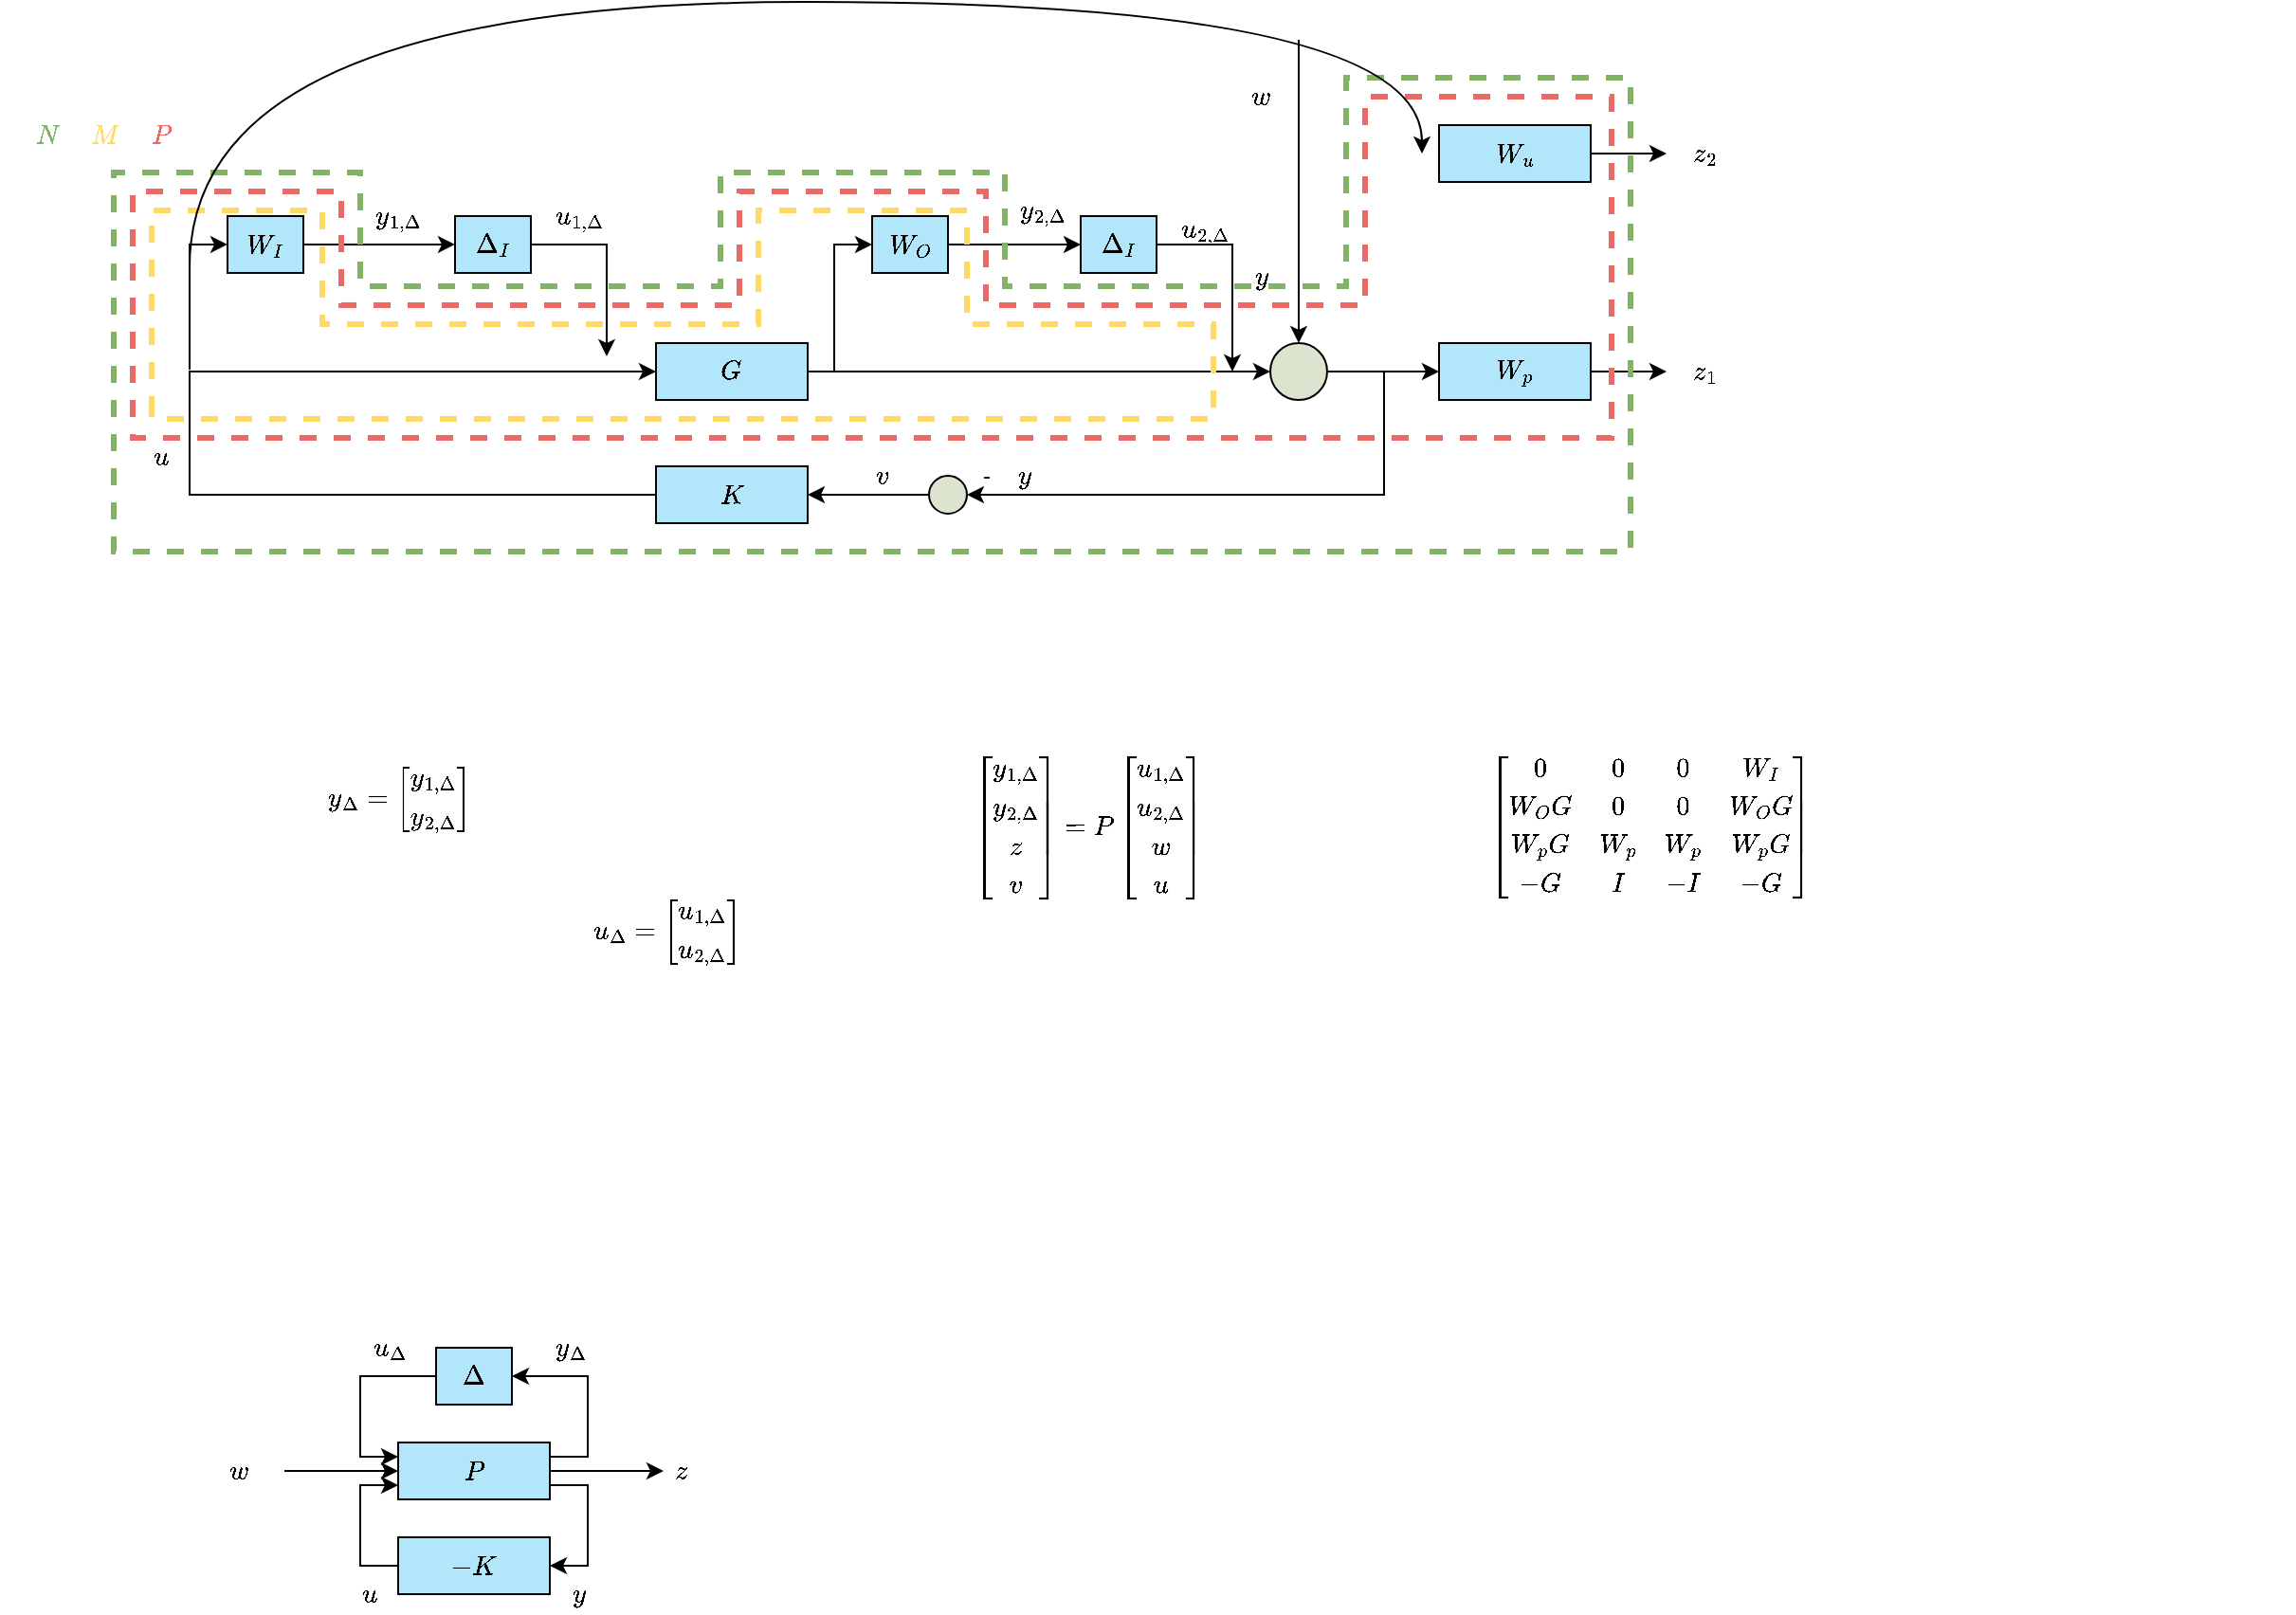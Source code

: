 <mxfile version="15.4.0" type="device" pages="2"><diagram id="DuzxNrjgnQlScmqyQxGY" name="Page-1"><mxGraphModel dx="378" dy="696" grid="1" gridSize="10" guides="1" tooltips="1" connect="1" arrows="1" fold="1" page="1" pageScale="1" pageWidth="827" pageHeight="1169" math="1" shadow="0"><root><mxCell id="0"/><mxCell id="1" parent="0"/><mxCell id="fa8kQdStLXhuiourBNrd-35" style="edgeStyle=orthogonalEdgeStyle;rounded=0;orthogonalLoop=1;jettySize=auto;html=1;exitX=1;exitY=0.5;exitDx=0;exitDy=0;entryX=0;entryY=0.5;entryDx=0;entryDy=0;" parent="1" source="fa8kQdStLXhuiourBNrd-37" target="fa8kQdStLXhuiourBNrd-47" edge="1"><mxGeometry relative="1" as="geometry"/></mxCell><mxCell id="fa8kQdStLXhuiourBNrd-37" value="$$G$$" style="rounded=0;whiteSpace=wrap;html=1;fillColor=#B2E6FA;" parent="1" vertex="1"><mxGeometry x="1236" y="240" width="80" height="30" as="geometry"/></mxCell><mxCell id="fa8kQdStLXhuiourBNrd-38" style="edgeStyle=orthogonalEdgeStyle;rounded=0;orthogonalLoop=1;jettySize=auto;html=1;exitX=0;exitY=0.5;exitDx=0;exitDy=0;entryX=0;entryY=0.5;entryDx=0;entryDy=0;startArrow=none;startFill=0;endArrow=classic;endFill=1;" parent="1" source="fa8kQdStLXhuiourBNrd-39" target="fa8kQdStLXhuiourBNrd-37" edge="1"><mxGeometry relative="1" as="geometry"><Array as="points"><mxPoint x="1236" y="320"/><mxPoint x="990" y="320"/><mxPoint x="990" y="255"/></Array></mxGeometry></mxCell><mxCell id="fa8kQdStLXhuiourBNrd-39" value="$$K$$" style="rounded=0;whiteSpace=wrap;html=1;fillColor=#B2E6FA;" parent="1" vertex="1"><mxGeometry x="1236" y="305" width="80" height="30" as="geometry"/></mxCell><mxCell id="fa8kQdStLXhuiourBNrd-41" style="edgeStyle=orthogonalEdgeStyle;rounded=0;orthogonalLoop=1;jettySize=auto;html=1;exitX=1;exitY=0.5;exitDx=0;exitDy=0;startArrow=none;startFill=0;endArrow=classic;endFill=1;" parent="1" source="fa8kQdStLXhuiourBNrd-42" edge="1"><mxGeometry relative="1" as="geometry"><mxPoint x="1769" y="140" as="targetPoint"/></mxGeometry></mxCell><mxCell id="fa8kQdStLXhuiourBNrd-42" value="$$W_u$$" style="rounded=0;whiteSpace=wrap;html=1;fillColor=#B2E6FA;" parent="1" vertex="1"><mxGeometry x="1649" y="125" width="80" height="30" as="geometry"/></mxCell><mxCell id="fa8kQdStLXhuiourBNrd-43" style="edgeStyle=orthogonalEdgeStyle;rounded=0;orthogonalLoop=1;jettySize=auto;html=1;exitX=0;exitY=0.5;exitDx=0;exitDy=0;endArrow=none;endFill=0;startArrow=classic;startFill=1;" parent="1" source="fa8kQdStLXhuiourBNrd-45" edge="1"><mxGeometry relative="1" as="geometry"><mxPoint x="1620.0" y="256" as="targetPoint"/></mxGeometry></mxCell><mxCell id="fa8kQdStLXhuiourBNrd-44" style="edgeStyle=orthogonalEdgeStyle;rounded=0;orthogonalLoop=1;jettySize=auto;html=1;exitX=1;exitY=0.5;exitDx=0;exitDy=0;startArrow=none;startFill=0;endArrow=classic;endFill=1;" parent="1" source="fa8kQdStLXhuiourBNrd-45" edge="1"><mxGeometry relative="1" as="geometry"><mxPoint x="1769" y="255" as="targetPoint"/></mxGeometry></mxCell><mxCell id="fa8kQdStLXhuiourBNrd-45" value="$$W_p$$" style="rounded=0;whiteSpace=wrap;html=1;fillColor=#B2E6FA;" parent="1" vertex="1"><mxGeometry x="1649" y="240" width="80" height="30" as="geometry"/></mxCell><mxCell id="hmbGZZoycLBLSpARxcCd-2" style="edgeStyle=orthogonalEdgeStyle;rounded=0;orthogonalLoop=1;jettySize=auto;html=1;exitX=0.5;exitY=0;exitDx=0;exitDy=0;startArrow=classic;startFill=1;endArrow=none;endFill=0;jumpStyle=arc;" parent="1" source="fa8kQdStLXhuiourBNrd-47" edge="1"><mxGeometry relative="1" as="geometry"><mxPoint x="1575" y="80" as="targetPoint"/><Array as="points"><mxPoint x="1575" y="80"/></Array></mxGeometry></mxCell><mxCell id="NA_nnwsiAAt7v-pW3xuR-20" style="edgeStyle=orthogonalEdgeStyle;rounded=0;jumpStyle=arc;orthogonalLoop=1;jettySize=auto;html=1;exitX=1;exitY=0.5;exitDx=0;exitDy=0;startArrow=none;startFill=0;endArrow=classic;endFill=1;entryX=1;entryY=0.5;entryDx=0;entryDy=0;" parent="1" source="fa8kQdStLXhuiourBNrd-47" target="NA_nnwsiAAt7v-pW3xuR-49" edge="1"><mxGeometry relative="1" as="geometry"><mxPoint x="1400" y="305" as="targetPoint"/><Array as="points"><mxPoint x="1620" y="255"/><mxPoint x="1620" y="320"/></Array></mxGeometry></mxCell><mxCell id="fa8kQdStLXhuiourBNrd-47" value="" style="ellipse;whiteSpace=wrap;html=1;aspect=fixed;fillColor=#DCE4CF;strokeColor=#000000;" parent="1" vertex="1"><mxGeometry x="1560" y="240" width="30" height="30" as="geometry"/></mxCell><mxCell id="fa8kQdStLXhuiourBNrd-50" value="$$z_2$$" style="text;html=1;align=center;verticalAlign=middle;resizable=0;points=[];autosize=1;strokeColor=none;fillColor=none;" parent="1" vertex="1"><mxGeometry x="1759" y="130" width="60" height="20" as="geometry"/></mxCell><mxCell id="fa8kQdStLXhuiourBNrd-51" value="$$z_1$$" style="text;html=1;align=center;verticalAlign=middle;resizable=0;points=[];autosize=1;strokeColor=none;fillColor=none;" parent="1" vertex="1"><mxGeometry x="1759" y="245" width="60" height="20" as="geometry"/></mxCell><mxCell id="fa8kQdStLXhuiourBNrd-57" value="$$w$$" style="text;html=1;align=center;verticalAlign=middle;resizable=0;points=[];autosize=1;strokeColor=none;fillColor=none;" parent="1" vertex="1"><mxGeometry x="1530" y="100" width="50" height="20" as="geometry"/></mxCell><mxCell id="NA_nnwsiAAt7v-pW3xuR-12" style="edgeStyle=orthogonalEdgeStyle;rounded=0;orthogonalLoop=1;jettySize=auto;html=1;exitX=1;exitY=0.5;exitDx=0;exitDy=0;entryX=0;entryY=0.5;entryDx=0;entryDy=0;" parent="1" source="NA_nnwsiAAt7v-pW3xuR-10" target="NA_nnwsiAAt7v-pW3xuR-11" edge="1"><mxGeometry relative="1" as="geometry"/></mxCell><mxCell id="NA_nnwsiAAt7v-pW3xuR-14" style="edgeStyle=orthogonalEdgeStyle;rounded=0;orthogonalLoop=1;jettySize=auto;html=1;exitX=0;exitY=0.5;exitDx=0;exitDy=0;startArrow=classic;startFill=1;endArrow=none;endFill=0;" parent="1" source="NA_nnwsiAAt7v-pW3xuR-10" edge="1"><mxGeometry relative="1" as="geometry"><mxPoint x="990" y="254" as="targetPoint"/><Array as="points"><mxPoint x="990" y="188"/></Array></mxGeometry></mxCell><mxCell id="NA_nnwsiAAt7v-pW3xuR-10" value="$$W_I$$" style="rounded=0;whiteSpace=wrap;html=1;fillColor=#B2E6FA;" parent="1" vertex="1"><mxGeometry x="1010" y="172.98" width="40" height="30" as="geometry"/></mxCell><mxCell id="NA_nnwsiAAt7v-pW3xuR-13" style="edgeStyle=orthogonalEdgeStyle;rounded=0;orthogonalLoop=1;jettySize=auto;html=1;exitX=1;exitY=0.5;exitDx=0;exitDy=0;" parent="1" source="NA_nnwsiAAt7v-pW3xuR-11" edge="1"><mxGeometry relative="1" as="geometry"><mxPoint x="1210" y="246.98" as="targetPoint"/><Array as="points"><mxPoint x="1210" y="187.98"/><mxPoint x="1210" y="246.98"/></Array></mxGeometry></mxCell><mxCell id="NA_nnwsiAAt7v-pW3xuR-11" value="$$\Delta_I$$" style="rounded=0;whiteSpace=wrap;html=1;fillColor=#B2E6FA;" parent="1" vertex="1"><mxGeometry x="1130" y="172.98" width="40" height="30" as="geometry"/></mxCell><mxCell id="NA_nnwsiAAt7v-pW3xuR-21" value="$$u_{1,\Delta}$$" style="text;html=1;align=center;verticalAlign=middle;resizable=0;points=[];autosize=1;strokeColor=none;fillColor=none;" parent="1" vertex="1"><mxGeometry x="1140" y="162.98" width="110" height="20" as="geometry"/></mxCell><mxCell id="NA_nnwsiAAt7v-pW3xuR-22" value="$$u$$" style="text;html=1;align=center;verticalAlign=middle;resizable=0;points=[];autosize=1;strokeColor=none;fillColor=none;" parent="1" vertex="1"><mxGeometry x="950" y="290" width="50" height="20" as="geometry"/></mxCell><mxCell id="NA_nnwsiAAt7v-pW3xuR-24" value="$$u_{2,\Delta}$$" style="text;html=1;align=center;verticalAlign=middle;resizable=0;points=[];autosize=1;strokeColor=none;fillColor=none;" parent="1" vertex="1"><mxGeometry x="1470" y="170" width="110" height="20" as="geometry"/></mxCell><mxCell id="NA_nnwsiAAt7v-pW3xuR-25" value="$$y$$" style="text;html=1;align=center;verticalAlign=middle;resizable=0;points=[];autosize=1;strokeColor=none;fillColor=none;" parent="1" vertex="1"><mxGeometry x="1530" y="195" width="50" height="20" as="geometry"/></mxCell><mxCell id="NA_nnwsiAAt7v-pW3xuR-29" value="$$N$$" style="text;html=1;align=center;verticalAlign=middle;resizable=0;points=[];autosize=1;strokeColor=none;fillColor=none;fontColor=#82B366;fontStyle=0" parent="1" vertex="1"><mxGeometry x="890" y="120" width="50" height="20" as="geometry"/></mxCell><mxCell id="NA_nnwsiAAt7v-pW3xuR-31" value="$$y_{1,\Delta}$$" style="text;html=1;align=center;verticalAlign=middle;resizable=0;points=[];autosize=1;strokeColor=none;fillColor=none;" parent="1" vertex="1"><mxGeometry x="1050" y="162.98" width="100" height="20" as="geometry"/></mxCell><mxCell id="NA_nnwsiAAt7v-pW3xuR-32" style="edgeStyle=orthogonalEdgeStyle;rounded=0;orthogonalLoop=1;jettySize=auto;html=1;exitX=1;exitY=0.5;exitDx=0;exitDy=0;entryX=0;entryY=0.5;entryDx=0;entryDy=0;" parent="1" source="NA_nnwsiAAt7v-pW3xuR-34" target="NA_nnwsiAAt7v-pW3xuR-36" edge="1"><mxGeometry relative="1" as="geometry"><mxPoint x="1420" y="188" as="sourcePoint"/></mxGeometry></mxCell><mxCell id="NA_nnwsiAAt7v-pW3xuR-33" style="edgeStyle=orthogonalEdgeStyle;rounded=0;orthogonalLoop=1;jettySize=auto;html=1;exitX=0;exitY=0.5;exitDx=0;exitDy=0;startArrow=classic;startFill=1;endArrow=none;endFill=0;" parent="1" source="NA_nnwsiAAt7v-pW3xuR-34" edge="1"><mxGeometry relative="1" as="geometry"><mxPoint x="1330" y="255" as="targetPoint"/><Array as="points"><mxPoint x="1330" y="188"/></Array></mxGeometry></mxCell><mxCell id="NA_nnwsiAAt7v-pW3xuR-34" value="$$W_O$$" style="rounded=0;whiteSpace=wrap;html=1;fillColor=#B2E6FA;" parent="1" vertex="1"><mxGeometry x="1350" y="173" width="40" height="30" as="geometry"/></mxCell><mxCell id="NA_nnwsiAAt7v-pW3xuR-35" style="edgeStyle=orthogonalEdgeStyle;rounded=0;orthogonalLoop=1;jettySize=auto;html=1;exitX=1;exitY=0.5;exitDx=0;exitDy=0;" parent="1" source="NA_nnwsiAAt7v-pW3xuR-36" edge="1"><mxGeometry relative="1" as="geometry"><mxPoint x="1540" y="255" as="targetPoint"/><Array as="points"><mxPoint x="1540" y="188"/><mxPoint x="1540" y="247"/></Array></mxGeometry></mxCell><mxCell id="NA_nnwsiAAt7v-pW3xuR-36" value="$$\Delta_I$$" style="rounded=0;whiteSpace=wrap;html=1;fillColor=#B2E6FA;" parent="1" vertex="1"><mxGeometry x="1460" y="173" width="40" height="30" as="geometry"/></mxCell><mxCell id="NA_nnwsiAAt7v-pW3xuR-39" value="$$y_{2,\Delta}$$" style="text;html=1;align=center;verticalAlign=middle;resizable=0;points=[];autosize=1;strokeColor=none;fillColor=none;" parent="1" vertex="1"><mxGeometry x="1390" y="160" width="100" height="20" as="geometry"/></mxCell><mxCell id="NA_nnwsiAAt7v-pW3xuR-41" value="$$y_{\Delta}=\begin{bmatrix} y_{1,\Delta} \\ y_{2,\Delta} \end{bmatrix}$$" style="text;html=1;align=center;verticalAlign=middle;resizable=0;points=[];autosize=1;strokeColor=none;fillColor=none;" parent="1" vertex="1"><mxGeometry x="900" y="470" width="400" height="20" as="geometry"/></mxCell><mxCell id="NA_nnwsiAAt7v-pW3xuR-42" value="$$u_{\Delta}=\begin{bmatrix} u_{1,\Delta} \\ u_{2,\Delta} \end{bmatrix}$$" style="text;html=1;align=center;verticalAlign=middle;resizable=0;points=[];autosize=1;strokeColor=none;fillColor=none;" parent="1" vertex="1"><mxGeometry x="1041" y="540" width="400" height="20" as="geometry"/></mxCell><mxCell id="NA_nnwsiAAt7v-pW3xuR-43" value="$$\begin{bmatrix} y_{1,\Delta} \\ y_{2,\Delta} \\z\\v\end{bmatrix}&lt;br&gt;=P \begin{bmatrix} u_{1,\Delta} \\ u_{2,\Delta} \\ w \\u \end{bmatrix}$$" style="text;html=1;align=center;verticalAlign=middle;resizable=0;points=[];autosize=1;strokeColor=none;fillColor=none;" parent="1" vertex="1"><mxGeometry x="1274" y="480" width="380" height="30" as="geometry"/></mxCell><mxCell id="NA_nnwsiAAt7v-pW3xuR-44" value="$$\begin{bmatrix} 0 &amp;amp; 0 &amp;amp; 0 &amp;amp; W_I \\ W_OG &amp;amp; 0 &amp;amp; 0 &amp;amp; W_OG\\W_p G &amp;amp; W_p &amp;amp; W_p &amp;amp; W_pG\\ -G &amp;amp; I &amp;amp;-I&amp;amp;-G \end{bmatrix}$$" style="text;html=1;align=center;verticalAlign=middle;resizable=0;points=[];autosize=1;strokeColor=none;fillColor=none;" parent="1" vertex="1"><mxGeometry x="1420" y="485" width="680" height="20" as="geometry"/></mxCell><mxCell id="NA_nnwsiAAt7v-pW3xuR-47" value="" style="endArrow=none;html=1;rounded=0;edgeStyle=orthogonalEdgeStyle;jumpStyle=none;fillColor=#d5e8d4;strokeColor=#82B366;sketch=0;shadow=0;dashed=1;strokeWidth=3;" parent="1" edge="1"><mxGeometry width="50" height="50" relative="1" as="geometry"><mxPoint x="950" y="270" as="sourcePoint"/><mxPoint x="950" y="270" as="targetPoint"/><Array as="points"><mxPoint x="950" y="350"/><mxPoint x="1750" y="350"/><mxPoint x="1750" y="100"/><mxPoint x="1600" y="100"/><mxPoint x="1600" y="210"/><mxPoint x="1420" y="210"/><mxPoint x="1420" y="150"/><mxPoint x="1270" y="150"/><mxPoint x="1270" y="210"/><mxPoint x="1080" y="210"/><mxPoint x="1080" y="150"/><mxPoint x="950" y="150"/></Array></mxGeometry></mxCell><mxCell id="NA_nnwsiAAt7v-pW3xuR-48" value="$$v$$" style="text;html=1;align=center;verticalAlign=middle;resizable=0;points=[];autosize=1;strokeColor=none;fillColor=none;" parent="1" vertex="1"><mxGeometry x="1330" y="300" width="50" height="20" as="geometry"/></mxCell><mxCell id="NA_nnwsiAAt7v-pW3xuR-57" style="edgeStyle=orthogonalEdgeStyle;rounded=0;sketch=0;jumpStyle=none;orthogonalLoop=1;jettySize=auto;html=1;exitX=0;exitY=0.5;exitDx=0;exitDy=0;entryX=1;entryY=0.5;entryDx=0;entryDy=0;shadow=0;fontColor=#EA6B66;startArrow=none;startFill=0;endArrow=classic;endFill=1;strokeColor=#000000;strokeWidth=1;" parent="1" source="NA_nnwsiAAt7v-pW3xuR-49" target="fa8kQdStLXhuiourBNrd-39" edge="1"><mxGeometry relative="1" as="geometry"/></mxCell><mxCell id="NA_nnwsiAAt7v-pW3xuR-49" value="" style="ellipse;whiteSpace=wrap;html=1;aspect=fixed;fillColor=#DCE4CF;strokeColor=#000000;" parent="1" vertex="1"><mxGeometry x="1380" y="310" width="20" height="20" as="geometry"/></mxCell><mxCell id="NA_nnwsiAAt7v-pW3xuR-51" value="-" style="text;html=1;align=center;verticalAlign=middle;resizable=0;points=[];autosize=1;strokeColor=none;fillColor=none;" parent="1" vertex="1"><mxGeometry x="1400" y="300" width="20" height="20" as="geometry"/></mxCell><mxCell id="NA_nnwsiAAt7v-pW3xuR-52" value="" style="endArrow=none;html=1;rounded=0;edgeStyle=orthogonalEdgeStyle;jumpStyle=none;fillColor=#d5e8d4;strokeColor=#EA6B66;sketch=0;shadow=0;dashed=1;strokeWidth=3;" parent="1" edge="1"><mxGeometry width="50" height="50" relative="1" as="geometry"><mxPoint x="960" y="270" as="sourcePoint"/><mxPoint x="960" y="270" as="targetPoint"/><Array as="points"><mxPoint x="960" y="290"/><mxPoint x="1740" y="290"/><mxPoint x="1740" y="110"/><mxPoint x="1610" y="110"/><mxPoint x="1610" y="220"/><mxPoint x="1410" y="220"/><mxPoint x="1410" y="160"/><mxPoint x="1280" y="160"/><mxPoint x="1280" y="220"/><mxPoint x="1070" y="220"/><mxPoint x="1070" y="160"/><mxPoint x="960" y="160"/></Array></mxGeometry></mxCell><mxCell id="NA_nnwsiAAt7v-pW3xuR-53" value="" style="endArrow=none;html=1;rounded=0;edgeStyle=orthogonalEdgeStyle;jumpStyle=none;fillColor=#d5e8d4;strokeColor=#FFD966;sketch=0;shadow=0;dashed=1;strokeWidth=3;" parent="1" edge="1"><mxGeometry width="50" height="50" relative="1" as="geometry"><mxPoint x="970" y="270" as="sourcePoint"/><mxPoint x="970" y="270" as="targetPoint"/><Array as="points"><mxPoint x="970" y="280"/><mxPoint x="1530" y="280"/><mxPoint x="1530" y="230"/><mxPoint x="1400" y="230"/><mxPoint x="1400" y="170"/><mxPoint x="1290" y="170"/><mxPoint x="1290" y="230"/><mxPoint x="1060" y="230"/><mxPoint x="1060" y="170"/><mxPoint x="970" y="170"/></Array></mxGeometry></mxCell><mxCell id="NA_nnwsiAAt7v-pW3xuR-54" value="$$M$$" style="text;html=1;align=center;verticalAlign=middle;resizable=0;points=[];autosize=1;strokeColor=none;fillColor=none;fontColor=#FFD966;fontStyle=0" parent="1" vertex="1"><mxGeometry x="920" y="120" width="50" height="20" as="geometry"/></mxCell><mxCell id="NA_nnwsiAAt7v-pW3xuR-55" value="$$P$$" style="text;html=1;align=center;verticalAlign=middle;resizable=0;points=[];autosize=1;strokeColor=none;fillColor=none;fontColor=#EA6B66;fontStyle=0" parent="1" vertex="1"><mxGeometry x="950" y="120" width="50" height="20" as="geometry"/></mxCell><mxCell id="NA_nnwsiAAt7v-pW3xuR-61" value="" style="curved=1;endArrow=classic;html=1;rounded=0;shadow=0;sketch=0;fontColor=#EA6B66;strokeColor=#000000;strokeWidth=1;edgeStyle=orthogonalEdgeStyle;jumpStyle=none;" parent="1" edge="1"><mxGeometry width="50" height="50" relative="1" as="geometry"><mxPoint x="990" y="200" as="sourcePoint"/><mxPoint x="1640" y="140" as="targetPoint"/><Array as="points"><mxPoint x="990" y="60"/><mxPoint x="1640" y="60"/></Array></mxGeometry></mxCell><mxCell id="guLUNZmwDrBWthiP-UEm-5" style="edgeStyle=orthogonalEdgeStyle;rounded=0;orthogonalLoop=1;jettySize=auto;html=1;exitX=1;exitY=0.25;exitDx=0;exitDy=0;entryX=1;entryY=0.5;entryDx=0;entryDy=0;" parent="1" source="guLUNZmwDrBWthiP-UEm-1" target="guLUNZmwDrBWthiP-UEm-3" edge="1"><mxGeometry relative="1" as="geometry"/></mxCell><mxCell id="guLUNZmwDrBWthiP-UEm-7" style="edgeStyle=orthogonalEdgeStyle;rounded=0;orthogonalLoop=1;jettySize=auto;html=1;exitX=1;exitY=0.5;exitDx=0;exitDy=0;" parent="1" source="guLUNZmwDrBWthiP-UEm-1" edge="1"><mxGeometry relative="1" as="geometry"><mxPoint x="1240" y="835" as="targetPoint"/></mxGeometry></mxCell><mxCell id="guLUNZmwDrBWthiP-UEm-8" style="edgeStyle=orthogonalEdgeStyle;rounded=0;orthogonalLoop=1;jettySize=auto;html=1;exitX=1;exitY=0.75;exitDx=0;exitDy=0;entryX=1;entryY=0.5;entryDx=0;entryDy=0;" parent="1" source="guLUNZmwDrBWthiP-UEm-1" target="guLUNZmwDrBWthiP-UEm-4" edge="1"><mxGeometry relative="1" as="geometry"/></mxCell><mxCell id="guLUNZmwDrBWthiP-UEm-10" style="edgeStyle=orthogonalEdgeStyle;rounded=0;orthogonalLoop=1;jettySize=auto;html=1;exitX=0;exitY=0.5;exitDx=0;exitDy=0;startArrow=classic;startFill=1;endArrow=none;endFill=0;" parent="1" source="guLUNZmwDrBWthiP-UEm-1" edge="1"><mxGeometry relative="1" as="geometry"><mxPoint x="1040" y="835" as="targetPoint"/></mxGeometry></mxCell><mxCell id="guLUNZmwDrBWthiP-UEm-1" value="$$P$$" style="rounded=0;whiteSpace=wrap;html=1;fillColor=#B2E6FA;" parent="1" vertex="1"><mxGeometry x="1100" y="820" width="80" height="30" as="geometry"/></mxCell><mxCell id="guLUNZmwDrBWthiP-UEm-6" style="edgeStyle=orthogonalEdgeStyle;rounded=0;orthogonalLoop=1;jettySize=auto;html=1;exitX=0;exitY=0.5;exitDx=0;exitDy=0;entryX=0;entryY=0.25;entryDx=0;entryDy=0;" parent="1" source="guLUNZmwDrBWthiP-UEm-3" target="guLUNZmwDrBWthiP-UEm-1" edge="1"><mxGeometry relative="1" as="geometry"><Array as="points"><mxPoint x="1080" y="785"/><mxPoint x="1080" y="828"/></Array></mxGeometry></mxCell><mxCell id="guLUNZmwDrBWthiP-UEm-3" value="$$\Delta$$" style="rounded=0;whiteSpace=wrap;html=1;fillColor=#B2E6FA;" parent="1" vertex="1"><mxGeometry x="1120" y="770" width="40" height="30" as="geometry"/></mxCell><mxCell id="guLUNZmwDrBWthiP-UEm-9" style="edgeStyle=orthogonalEdgeStyle;rounded=0;orthogonalLoop=1;jettySize=auto;html=1;exitX=0;exitY=0.5;exitDx=0;exitDy=0;entryX=0;entryY=0.75;entryDx=0;entryDy=0;" parent="1" source="guLUNZmwDrBWthiP-UEm-4" target="guLUNZmwDrBWthiP-UEm-1" edge="1"><mxGeometry relative="1" as="geometry"/></mxCell><mxCell id="guLUNZmwDrBWthiP-UEm-4" value="$$-K$$" style="rounded=0;whiteSpace=wrap;html=1;fillColor=#B2E6FA;" parent="1" vertex="1"><mxGeometry x="1100" y="870" width="80" height="30" as="geometry"/></mxCell><mxCell id="guLUNZmwDrBWthiP-UEm-11" value="$$w$$" style="text;html=1;align=center;verticalAlign=middle;resizable=0;points=[];autosize=1;strokeColor=none;fillColor=none;" parent="1" vertex="1"><mxGeometry x="991" y="825" width="50" height="20" as="geometry"/></mxCell><mxCell id="guLUNZmwDrBWthiP-UEm-12" value="$$u_\Delta$$" style="text;html=1;align=center;verticalAlign=middle;resizable=0;points=[];autosize=1;strokeColor=none;fillColor=none;" parent="1" vertex="1"><mxGeometry x="1050" y="760" width="90" height="20" as="geometry"/></mxCell><mxCell id="guLUNZmwDrBWthiP-UEm-13" value="$$y_\Delta$$" style="text;html=1;align=center;verticalAlign=middle;resizable=0;points=[];autosize=1;strokeColor=none;fillColor=none;" parent="1" vertex="1"><mxGeometry x="1146" y="760" width="90" height="20" as="geometry"/></mxCell><mxCell id="guLUNZmwDrBWthiP-UEm-14" value="$$z$$" style="text;html=1;align=center;verticalAlign=middle;resizable=0;points=[];autosize=1;strokeColor=none;fillColor=none;" parent="1" vertex="1"><mxGeometry x="1224" y="825" width="50" height="20" as="geometry"/></mxCell><mxCell id="guLUNZmwDrBWthiP-UEm-15" value="$$y$$" style="text;html=1;align=center;verticalAlign=middle;resizable=0;points=[];autosize=1;strokeColor=none;fillColor=none;" parent="1" vertex="1"><mxGeometry x="1170" y="890" width="50" height="20" as="geometry"/></mxCell><mxCell id="guLUNZmwDrBWthiP-UEm-16" value="$$u$$" style="text;html=1;align=center;verticalAlign=middle;resizable=0;points=[];autosize=1;strokeColor=none;fillColor=none;" parent="1" vertex="1"><mxGeometry x="1060" y="890" width="50" height="20" as="geometry"/></mxCell><mxCell id="qMMt-_L_YziCPJ7qw1Qg-1" value="$$y$$" style="text;html=1;align=center;verticalAlign=middle;resizable=0;points=[];autosize=1;strokeColor=none;fillColor=none;" vertex="1" parent="1"><mxGeometry x="1405" y="300" width="50" height="20" as="geometry"/></mxCell></root></mxGraphModel></diagram><diagram id="1HTbQ_sHwNUmDarc89bH" name="Page-2"><mxGraphModel dx="853" dy="493" grid="1" gridSize="10" guides="1" tooltips="1" connect="1" arrows="1" fold="1" page="1" pageScale="1" pageWidth="827" pageHeight="1169" math="1" shadow="0"><root><mxCell id="OGeWp1a5q_U8PrnFdt8J-0"/><mxCell id="OGeWp1a5q_U8PrnFdt8J-1" parent="OGeWp1a5q_U8PrnFdt8J-0"/><mxCell id="qvgAd8jP0t-lu8zM1042-1" style="edgeStyle=orthogonalEdgeStyle;rounded=0;orthogonalLoop=1;jettySize=auto;html=1;exitX=1;exitY=0.5;exitDx=0;exitDy=0;entryX=0;entryY=0.5;entryDx=0;entryDy=0;fontColor=#DCE4CF;startArrow=none;startFill=0;endArrow=classic;endFill=1;" edge="1" parent="OGeWp1a5q_U8PrnFdt8J-1" source="jTlCw2n92GwkM26wthYc-1" target="qvgAd8jP0t-lu8zM1042-0"><mxGeometry relative="1" as="geometry"/></mxCell><mxCell id="jTlCw2n92GwkM26wthYc-1" value="$$G(s)$$" style="rounded=0;whiteSpace=wrap;html=1;fillColor=#B2E6FA;" vertex="1" parent="OGeWp1a5q_U8PrnFdt8J-1"><mxGeometry x="450" y="240" width="80" height="30" as="geometry"/></mxCell><mxCell id="jTlCw2n92GwkM26wthYc-2" style="edgeStyle=orthogonalEdgeStyle;rounded=0;orthogonalLoop=1;jettySize=auto;html=1;exitX=1;exitY=0.5;exitDx=0;exitDy=0;entryX=0;entryY=0.5;entryDx=0;entryDy=0;fontColor=#DCE4CF;startArrow=none;startFill=0;endArrow=classic;endFill=1;" edge="1" parent="OGeWp1a5q_U8PrnFdt8J-1" source="jTlCw2n92GwkM26wthYc-3" target="jTlCw2n92GwkM26wthYc-1"><mxGeometry relative="1" as="geometry"/></mxCell><mxCell id="jTlCw2n92GwkM26wthYc-3" value="$$K(s)$$" style="rounded=0;whiteSpace=wrap;html=1;fillColor=#B2E6FA;" vertex="1" parent="OGeWp1a5q_U8PrnFdt8J-1"><mxGeometry x="334" y="240" width="80" height="30" as="geometry"/></mxCell><mxCell id="jTlCw2n92GwkM26wthYc-4" style="edgeStyle=orthogonalEdgeStyle;rounded=0;orthogonalLoop=1;jettySize=auto;html=1;exitX=0.5;exitY=1;exitDx=0;exitDy=0;fontColor=#DCE4CF;startArrow=classic;startFill=1;endArrow=none;endFill=0;" edge="1" parent="OGeWp1a5q_U8PrnFdt8J-1" source="jTlCw2n92GwkM26wthYc-7"><mxGeometry relative="1" as="geometry"><mxPoint x="620" y="255" as="targetPoint"/><Array as="points"><mxPoint x="255" y="320"/><mxPoint x="620" y="320"/><mxPoint x="620" y="280"/></Array></mxGeometry></mxCell><mxCell id="jTlCw2n92GwkM26wthYc-5" style="edgeStyle=orthogonalEdgeStyle;rounded=0;orthogonalLoop=1;jettySize=auto;html=1;exitX=1;exitY=0.5;exitDx=0;exitDy=0;entryX=0;entryY=0.5;entryDx=0;entryDy=0;fontColor=#DCE4CF;startArrow=none;startFill=0;endArrow=classic;endFill=1;" edge="1" parent="OGeWp1a5q_U8PrnFdt8J-1" source="jTlCw2n92GwkM26wthYc-7" target="jTlCw2n92GwkM26wthYc-3"><mxGeometry relative="1" as="geometry"/></mxCell><mxCell id="jTlCw2n92GwkM26wthYc-6" style="edgeStyle=orthogonalEdgeStyle;rounded=0;orthogonalLoop=1;jettySize=auto;html=1;exitX=0;exitY=0.5;exitDx=0;exitDy=0;fontColor=#DCE4CF;startArrow=classic;startFill=1;endArrow=none;endFill=0;" edge="1" parent="OGeWp1a5q_U8PrnFdt8J-1" source="jTlCw2n92GwkM26wthYc-7"><mxGeometry relative="1" as="geometry"><mxPoint x="120" y="255" as="targetPoint"/></mxGeometry></mxCell><mxCell id="jTlCw2n92GwkM26wthYc-7" value="" style="ellipse;whiteSpace=wrap;html=1;aspect=fixed;fillColor=#DCE4CF;strokeColor=#000000;" vertex="1" parent="OGeWp1a5q_U8PrnFdt8J-1"><mxGeometry x="240" y="240" width="30" height="30" as="geometry"/></mxCell><mxCell id="jTlCw2n92GwkM26wthYc-8" value="$$y$$" style="text;html=1;align=center;verticalAlign=middle;resizable=0;points=[];autosize=1;strokeColor=none;fillColor=none;" vertex="1" parent="OGeWp1a5q_U8PrnFdt8J-1"><mxGeometry x="610" y="230" width="50" height="20" as="geometry"/></mxCell><mxCell id="jTlCw2n92GwkM26wthYc-9" value="-" style="text;html=1;align=center;verticalAlign=middle;resizable=0;points=[];autosize=1;strokeColor=none;fillColor=none;" vertex="1" parent="OGeWp1a5q_U8PrnFdt8J-1"><mxGeometry x="230" y="280" width="20" height="20" as="geometry"/></mxCell><mxCell id="jTlCw2n92GwkM26wthYc-10" value="+" style="text;html=1;align=center;verticalAlign=middle;resizable=0;points=[];autosize=1;strokeColor=none;fillColor=none;" vertex="1" parent="OGeWp1a5q_U8PrnFdt8J-1"><mxGeometry x="220" y="220" width="20" height="20" as="geometry"/></mxCell><mxCell id="qvgAd8jP0t-lu8zM1042-7" style="edgeStyle=orthogonalEdgeStyle;rounded=0;orthogonalLoop=1;jettySize=auto;html=1;exitX=1;exitY=0.5;exitDx=0;exitDy=0;fontColor=#DCE4CF;startArrow=none;startFill=0;endArrow=classic;endFill=1;" edge="1" parent="OGeWp1a5q_U8PrnFdt8J-1" source="JZvhJCQL1xBPDLcR9wnv-0"><mxGeometry relative="1" as="geometry"><mxPoint x="800" y="135.333" as="targetPoint"/></mxGeometry></mxCell><mxCell id="qvgAd8jP0t-lu8zM1042-8" style="edgeStyle=orthogonalEdgeStyle;rounded=0;orthogonalLoop=1;jettySize=auto;html=1;exitX=0;exitY=0.5;exitDx=0;exitDy=0;fontColor=#DCE4CF;startArrow=classic;startFill=1;endArrow=none;endFill=0;" edge="1" parent="OGeWp1a5q_U8PrnFdt8J-1" source="JZvhJCQL1xBPDLcR9wnv-0"><mxGeometry relative="1" as="geometry"><mxPoint x="174" y="255" as="targetPoint"/></mxGeometry></mxCell><mxCell id="JZvhJCQL1xBPDLcR9wnv-0" value="$$W_u$$" style="rounded=0;whiteSpace=wrap;html=1;fillColor=#B2E6FA;" vertex="1" parent="OGeWp1a5q_U8PrnFdt8J-1"><mxGeometry x="680" y="120" width="80" height="30" as="geometry"/></mxCell><mxCell id="qvgAd8jP0t-lu8zM1042-5" style="edgeStyle=orthogonalEdgeStyle;rounded=0;orthogonalLoop=1;jettySize=auto;html=1;exitX=1;exitY=0.5;exitDx=0;exitDy=0;fontColor=#DCE4CF;startArrow=none;startFill=0;endArrow=classic;endFill=1;" edge="1" parent="OGeWp1a5q_U8PrnFdt8J-1" source="JZvhJCQL1xBPDLcR9wnv-1"><mxGeometry relative="1" as="geometry"><mxPoint x="800.552" y="254.759" as="targetPoint"/></mxGeometry></mxCell><mxCell id="JZvhJCQL1xBPDLcR9wnv-1" value="$$W_p$$" style="rounded=0;whiteSpace=wrap;html=1;fillColor=#B2E6FA;" vertex="1" parent="OGeWp1a5q_U8PrnFdt8J-1"><mxGeometry x="680" y="240" width="80" height="30" as="geometry"/></mxCell><mxCell id="qvgAd8jP0t-lu8zM1042-2" style="edgeStyle=orthogonalEdgeStyle;rounded=0;orthogonalLoop=1;jettySize=auto;html=1;exitX=0.5;exitY=0;exitDx=0;exitDy=0;fontColor=#DCE4CF;startArrow=classic;startFill=1;endArrow=none;endFill=0;" edge="1" parent="OGeWp1a5q_U8PrnFdt8J-1" source="qvgAd8jP0t-lu8zM1042-0"><mxGeometry relative="1" as="geometry"><mxPoint x="584.857" y="180" as="targetPoint"/></mxGeometry></mxCell><mxCell id="qvgAd8jP0t-lu8zM1042-4" style="edgeStyle=orthogonalEdgeStyle;rounded=0;orthogonalLoop=1;jettySize=auto;html=1;exitX=1;exitY=0.5;exitDx=0;exitDy=0;entryX=0;entryY=0.5;entryDx=0;entryDy=0;fontColor=#DCE4CF;startArrow=none;startFill=0;endArrow=classic;endFill=1;" edge="1" parent="OGeWp1a5q_U8PrnFdt8J-1" source="qvgAd8jP0t-lu8zM1042-0" target="JZvhJCQL1xBPDLcR9wnv-1"><mxGeometry relative="1" as="geometry"/></mxCell><mxCell id="qvgAd8jP0t-lu8zM1042-0" value="" style="ellipse;whiteSpace=wrap;html=1;aspect=fixed;fillColor=#DCE4CF;strokeColor=#000000;" vertex="1" parent="OGeWp1a5q_U8PrnFdt8J-1"><mxGeometry x="570" y="240" width="30" height="30" as="geometry"/></mxCell><mxCell id="qvgAd8jP0t-lu8zM1042-3" value="$$V$$" style="text;html=1;align=center;verticalAlign=middle;resizable=0;points=[];autosize=1;strokeColor=none;fillColor=none;" vertex="1" parent="OGeWp1a5q_U8PrnFdt8J-1"><mxGeometry x="550" y="170" width="50" height="20" as="geometry"/></mxCell><mxCell id="qvgAd8jP0t-lu8zM1042-6" value="$$z_1$$" style="text;html=1;align=center;verticalAlign=middle;resizable=0;points=[];autosize=1;strokeColor=none;fillColor=none;" vertex="1" parent="OGeWp1a5q_U8PrnFdt8J-1"><mxGeometry x="760" y="230" width="60" height="20" as="geometry"/></mxCell><mxCell id="qvgAd8jP0t-lu8zM1042-9" value="$$z_2$$" style="text;html=1;align=center;verticalAlign=middle;resizable=0;points=[];autosize=1;strokeColor=none;fillColor=none;" vertex="1" parent="OGeWp1a5q_U8PrnFdt8J-1"><mxGeometry x="760" y="110" width="60" height="20" as="geometry"/></mxCell><mxCell id="qvgAd8jP0t-lu8zM1042-10" value="$$u= \omega_{r,ref}$$" style="text;html=1;align=center;verticalAlign=middle;resizable=0;points=[];autosize=1;strokeColor=none;fillColor=none;" vertex="1" parent="OGeWp1a5q_U8PrnFdt8J-1"><mxGeometry x="60" y="260" width="130" height="20" as="geometry"/></mxCell><mxCell id="oQPXTtmZsZCg-DYVPmay-0" value="$$\begin{bmatrix} \omega_{r}&amp;nbsp; \\ z&amp;nbsp;\end{bmatrix}$$" style="text;html=1;align=center;verticalAlign=middle;resizable=0;points=[];autosize=1;strokeColor=none;fillColor=none;" vertex="1" parent="OGeWp1a5q_U8PrnFdt8J-1"><mxGeometry x="430" y="360" width="280" height="20" as="geometry"/></mxCell></root></mxGraphModel></diagram></mxfile>